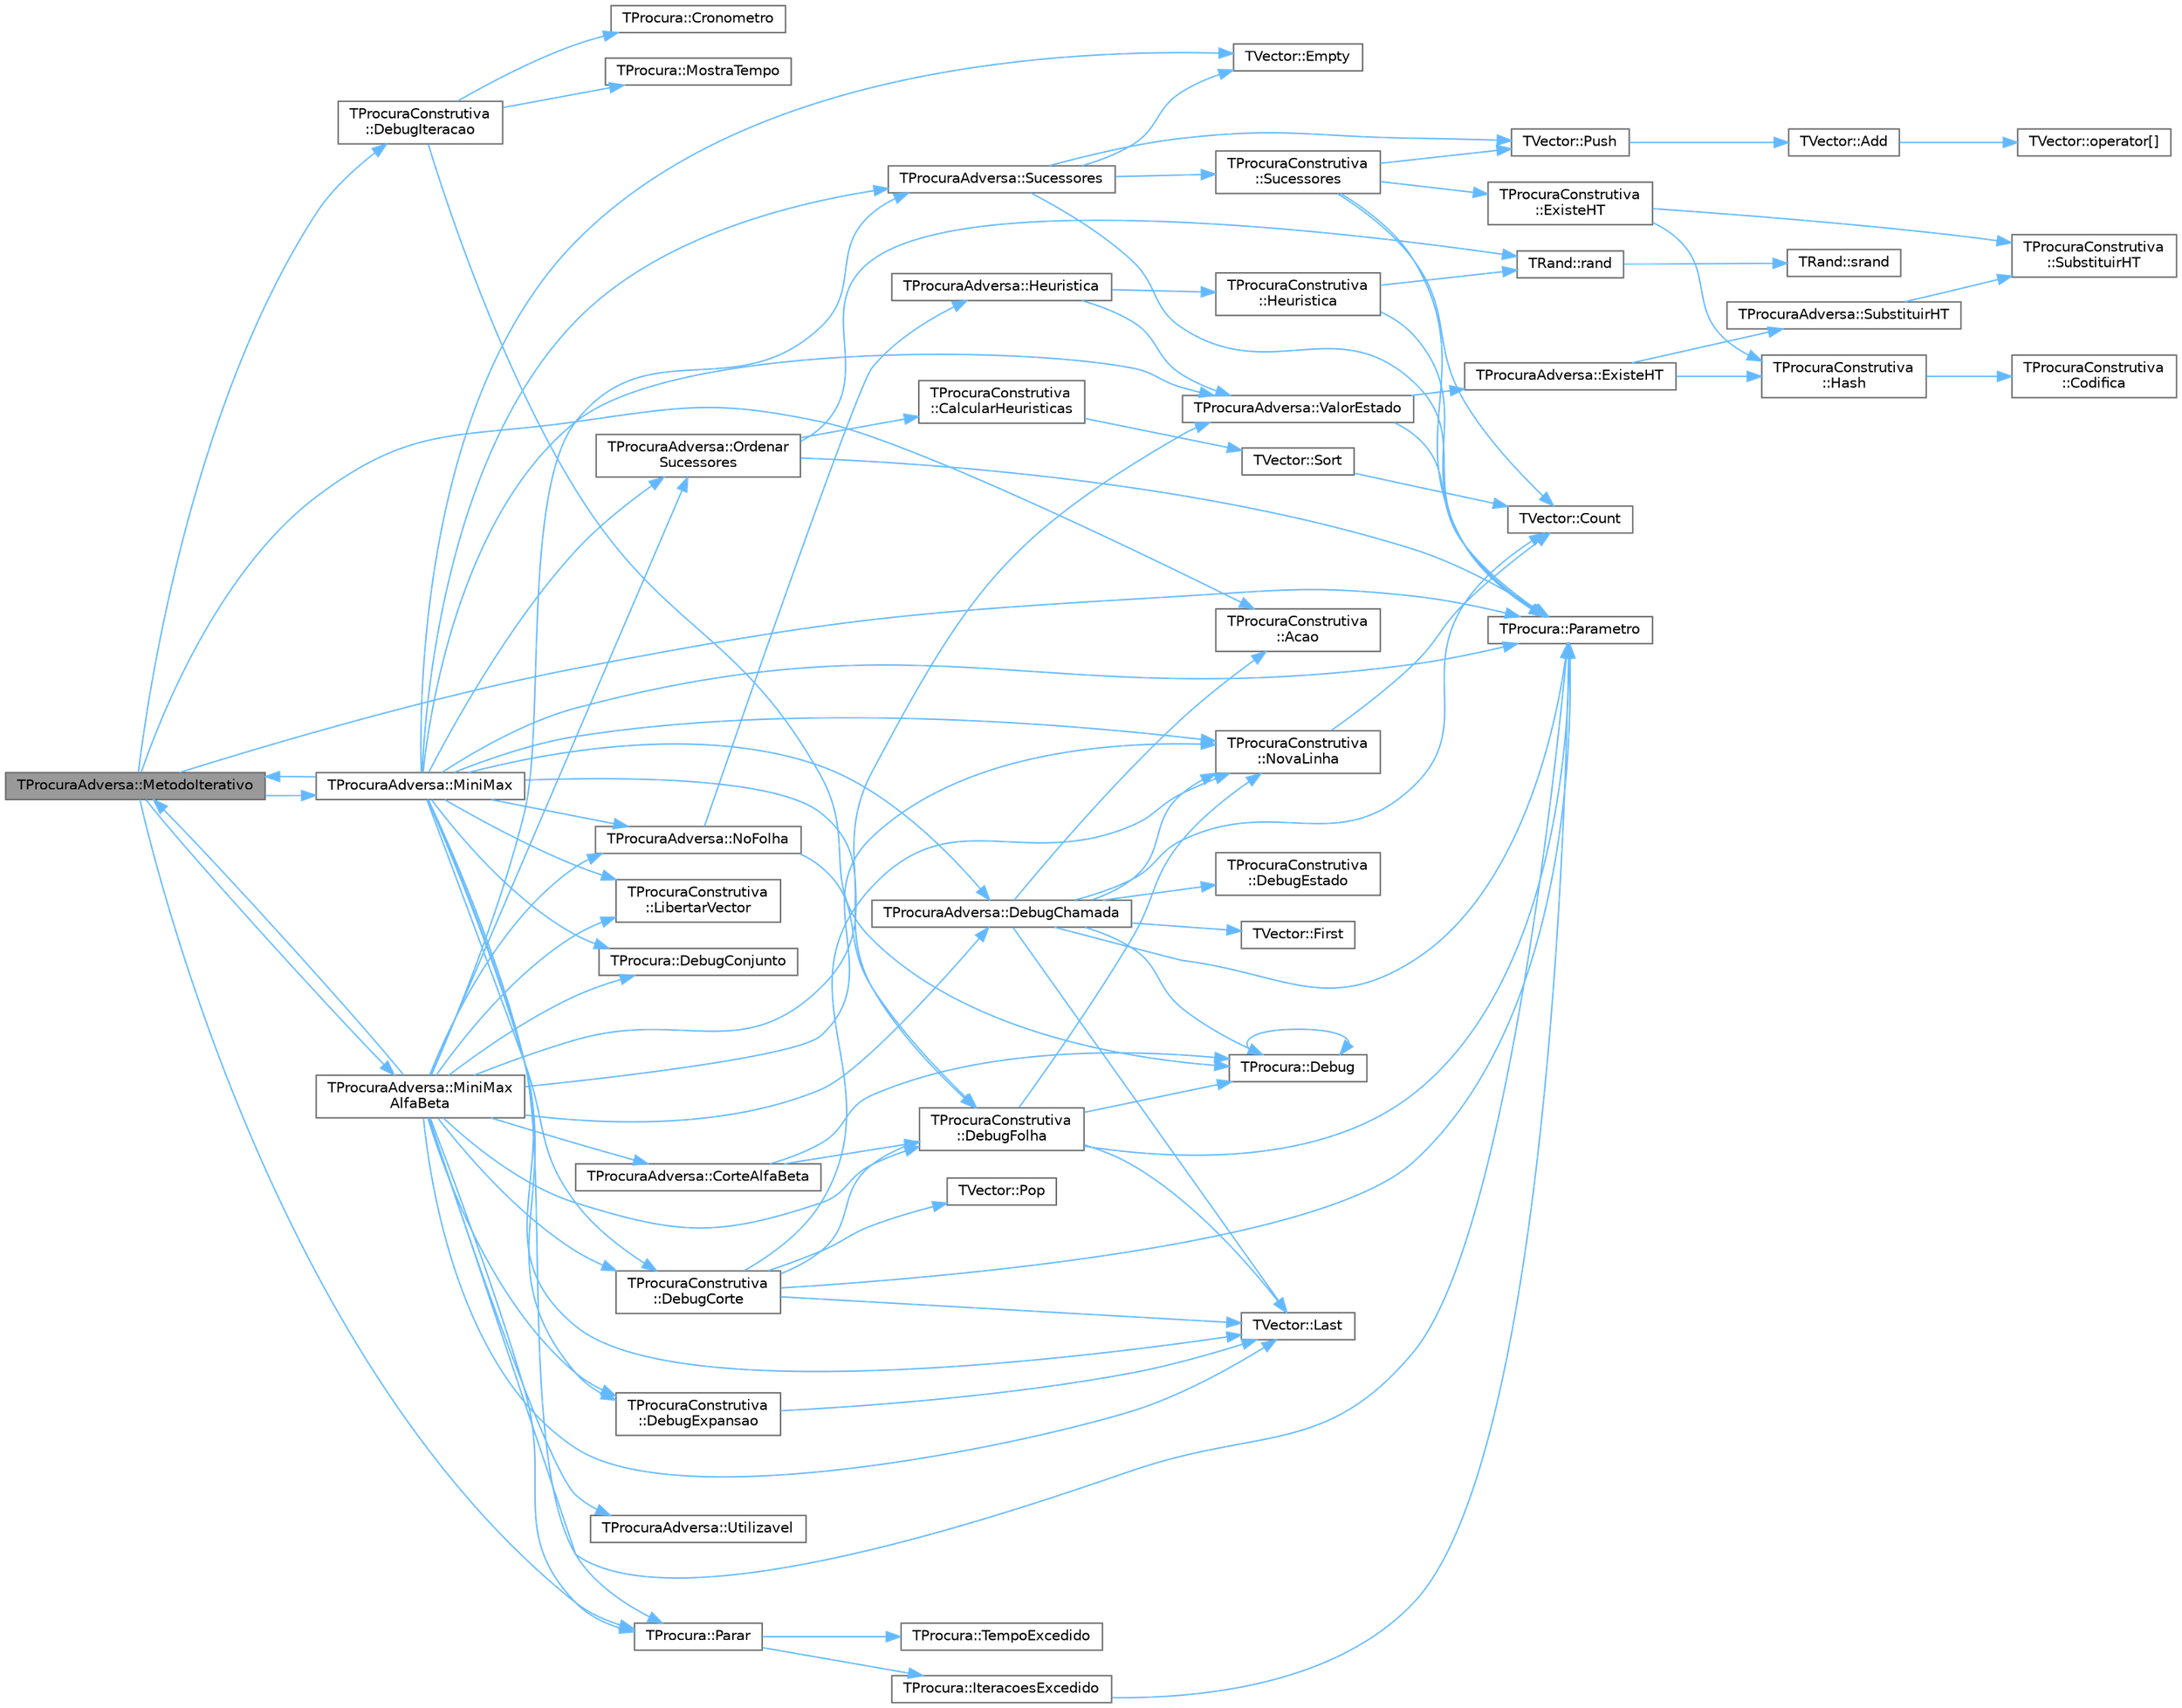 digraph "TProcuraAdversa::MetodoIterativo"
{
 // LATEX_PDF_SIZE
  bgcolor="transparent";
  edge [fontname=Helvetica,fontsize=10,labelfontname=Helvetica,labelfontsize=10];
  node [fontname=Helvetica,fontsize=10,shape=box,height=0.2,width=0.4];
  rankdir="LR";
  Node1 [id="Node000001",label="TProcuraAdversa::MetodoIterativo",height=0.2,width=0.4,color="gray40", fillcolor="grey60", style="filled", fontcolor="black",tooltip="iteração, aumentando o nível progressivamente"];
  Node1 -> Node2 [id="edge1_Node000001_Node000002",color="steelblue1",style="solid",tooltip=" "];
  Node2 [id="Node000002",label="TProcuraConstrutiva\l::Acao",height=0.2,width=0.4,color="grey40", fillcolor="white", style="filled",URL="$group__RedefinicaoSugerida.html#gacbc6e34f3a403d26d806f37b5cd739f6",tooltip="Retorna a ação (movimento, passo, jogada, lance, etc.) que gerou o sucessor."];
  Node1 -> Node3 [id="edge2_Node000001_Node000003",color="steelblue1",style="solid",tooltip=" "];
  Node3 [id="Node000003",label="TProcuraConstrutiva\l::DebugIteracao",height=0.2,width=0.4,color="grey40", fillcolor="white", style="filled",URL="$classTProcuraConstrutiva.html#ad94d8a7e8f5ed88723951ed5feaf65cb",tooltip=" "];
  Node3 -> Node4 [id="edge3_Node000003_Node000004",color="steelblue1",style="solid",tooltip=" "];
  Node4 [id="Node000004",label="TProcura::Cronometro",height=0.2,width=0.4,color="grey40", fillcolor="white", style="filled",URL="$classTProcura.html#adb09aa964fe750da7a383318cd0f48a0",tooltip="retorna o tempo em segundos desde que o cronómetro foi inicializado"];
  Node3 -> Node5 [id="edge4_Node000003_Node000005",color="steelblue1",style="solid",tooltip=" "];
  Node5 [id="Node000005",label="TProcura::Debug",height=0.2,width=0.4,color="grey40", fillcolor="white", style="filled",URL="$classTProcura.html#a0c5676c1b54ab6bdc1045b98aeafe456",tooltip="Mostra o estado no ecrã, para debug."];
  Node5 -> Node5 [id="edge5_Node000005_Node000005",color="steelblue1",style="solid",tooltip=" "];
  Node3 -> Node6 [id="edge6_Node000003_Node000006",color="steelblue1",style="solid",tooltip=" "];
  Node6 [id="Node000006",label="TProcura::MostraTempo",height=0.2,width=0.4,color="grey40", fillcolor="white", style="filled",URL="$classTProcura.html#a3bfb17b3b826cc2f593f950a227c3049",tooltip="Mostra tempo num formato humano."];
  Node1 -> Node7 [id="edge7_Node000001_Node000007",color="steelblue1",style="solid",tooltip=" "];
  Node7 [id="Node000007",label="TProcuraAdversa::MiniMax",height=0.2,width=0.4,color="grey40", fillcolor="white", style="filled",URL="$classTProcuraAdversa.html#a4d8542bcb03f17da8aa3038384104f24",tooltip="retorna o valor do estado actual, apos procura de profundidade nivel"];
  Node7 -> Node8 [id="edge8_Node000007_Node000008",color="steelblue1",style="solid",tooltip=" "];
  Node8 [id="Node000008",label="TProcuraAdversa::DebugChamada",height=0.2,width=0.4,color="grey40", fillcolor="white", style="filled",URL="$classTProcuraAdversa.html#ad88cb2a2f894ceda4c8ed67e775a96e0",tooltip=" "];
  Node8 -> Node2 [id="edge9_Node000008_Node000002",color="steelblue1",style="solid",tooltip=" "];
  Node8 -> Node9 [id="edge10_Node000008_Node000009",color="steelblue1",style="solid",tooltip=" "];
  Node9 [id="Node000009",label="TVector::Count",height=0.2,width=0.4,color="grey40", fillcolor="white", style="filled",URL="$classTVector.html#ac3c744d84543ca6e32859eb7dfccfeef",tooltip=" "];
  Node8 -> Node5 [id="edge11_Node000008_Node000005",color="steelblue1",style="solid",tooltip=" "];
  Node8 -> Node10 [id="edge12_Node000008_Node000010",color="steelblue1",style="solid",tooltip=" "];
  Node10 [id="Node000010",label="TProcuraConstrutiva\l::DebugEstado",height=0.2,width=0.4,color="grey40", fillcolor="white", style="filled",URL="$classTProcuraConstrutiva.html#a087454e58b5b8a30b2825ce44b007ae4",tooltip=" "];
  Node8 -> Node11 [id="edge13_Node000008_Node000011",color="steelblue1",style="solid",tooltip=" "];
  Node11 [id="Node000011",label="TVector::First",height=0.2,width=0.4,color="grey40", fillcolor="white", style="filled",URL="$classTVector.html#a05f29646493d42f3c77081b6031d70e5",tooltip=" "];
  Node8 -> Node12 [id="edge14_Node000008_Node000012",color="steelblue1",style="solid",tooltip=" "];
  Node12 [id="Node000012",label="TVector::Last",height=0.2,width=0.4,color="grey40", fillcolor="white", style="filled",URL="$classTVector.html#aa304d639c79ef2842f9951846c6292e3",tooltip=" "];
  Node8 -> Node13 [id="edge15_Node000008_Node000013",color="steelblue1",style="solid",tooltip=" "];
  Node13 [id="Node000013",label="TProcuraConstrutiva\l::NovaLinha",height=0.2,width=0.4,color="grey40", fillcolor="white", style="filled",URL="$classTProcuraConstrutiva.html#a7426b2abb333f77ef5d00ae46d5f2d32",tooltip=" "];
  Node13 -> Node9 [id="edge16_Node000013_Node000009",color="steelblue1",style="solid",tooltip=" "];
  Node8 -> Node14 [id="edge17_Node000008_Node000014",color="steelblue1",style="solid",tooltip=" "];
  Node14 [id="Node000014",label="TProcura::Parametro",height=0.2,width=0.4,color="grey40", fillcolor="white", style="filled",URL="$classTProcura.html#a0e9e692f29af8a5d5279a8647c800437",tooltip=" "];
  Node7 -> Node15 [id="edge18_Node000007_Node000015",color="steelblue1",style="solid",tooltip=" "];
  Node15 [id="Node000015",label="TProcura::DebugConjunto",height=0.2,width=0.4,color="grey40", fillcolor="white", style="filled",URL="$classTProcura.html#aeb0c13100562688b04050be9710eaf38",tooltip=" "];
  Node7 -> Node16 [id="edge19_Node000007_Node000016",color="steelblue1",style="solid",tooltip=" "];
  Node16 [id="Node000016",label="TProcuraConstrutiva\l::DebugCorte",height=0.2,width=0.4,color="grey40", fillcolor="white", style="filled",URL="$classTProcuraConstrutiva.html#a042ab47715ba45d53a86413415ea95fd",tooltip=" "];
  Node16 -> Node17 [id="edge20_Node000016_Node000017",color="steelblue1",style="solid",tooltip=" "];
  Node17 [id="Node000017",label="TProcuraConstrutiva\l::DebugFolha",height=0.2,width=0.4,color="grey40", fillcolor="white", style="filled",URL="$classTProcuraConstrutiva.html#a2916a3eba76527ca857dfddd67429dfd",tooltip=" "];
  Node17 -> Node5 [id="edge21_Node000017_Node000005",color="steelblue1",style="solid",tooltip=" "];
  Node17 -> Node12 [id="edge22_Node000017_Node000012",color="steelblue1",style="solid",tooltip=" "];
  Node17 -> Node13 [id="edge23_Node000017_Node000013",color="steelblue1",style="solid",tooltip=" "];
  Node17 -> Node14 [id="edge24_Node000017_Node000014",color="steelblue1",style="solid",tooltip=" "];
  Node16 -> Node12 [id="edge25_Node000016_Node000012",color="steelblue1",style="solid",tooltip=" "];
  Node16 -> Node13 [id="edge26_Node000016_Node000013",color="steelblue1",style="solid",tooltip=" "];
  Node16 -> Node14 [id="edge27_Node000016_Node000014",color="steelblue1",style="solid",tooltip=" "];
  Node16 -> Node18 [id="edge28_Node000016_Node000018",color="steelblue1",style="solid",tooltip=" "];
  Node18 [id="Node000018",label="TVector::Pop",height=0.2,width=0.4,color="grey40", fillcolor="white", style="filled",URL="$classTVector.html#a3249913626d54e46b07e168ce1f05d87",tooltip=" "];
  Node7 -> Node19 [id="edge29_Node000007_Node000019",color="steelblue1",style="solid",tooltip=" "];
  Node19 [id="Node000019",label="TProcuraConstrutiva\l::DebugExpansao",height=0.2,width=0.4,color="grey40", fillcolor="white", style="filled",URL="$classTProcuraConstrutiva.html#aca28af2f2cc4d31b83f5f2b83c246f96",tooltip=" "];
  Node19 -> Node12 [id="edge30_Node000019_Node000012",color="steelblue1",style="solid",tooltip=" "];
  Node7 -> Node17 [id="edge31_Node000007_Node000017",color="steelblue1",style="solid",tooltip=" "];
  Node7 -> Node20 [id="edge32_Node000007_Node000020",color="steelblue1",style="solid",tooltip=" "];
  Node20 [id="Node000020",label="TVector::Empty",height=0.2,width=0.4,color="grey40", fillcolor="white", style="filled",URL="$classTVector.html#a4f242a23bca606a1d0c8f75115b1fde9",tooltip=" "];
  Node7 -> Node12 [id="edge33_Node000007_Node000012",color="steelblue1",style="solid",tooltip=" "];
  Node7 -> Node21 [id="edge34_Node000007_Node000021",color="steelblue1",style="solid",tooltip=" "];
  Node21 [id="Node000021",label="TProcuraConstrutiva\l::LibertarVector",height=0.2,width=0.4,color="grey40", fillcolor="white", style="filled",URL="$classTProcuraConstrutiva.html#a976f17b2b53ce9ffc7d1795d291262df",tooltip=" "];
  Node7 -> Node1 [id="edge35_Node000007_Node000001",color="steelblue1",style="solid",tooltip=" "];
  Node7 -> Node22 [id="edge36_Node000007_Node000022",color="steelblue1",style="solid",tooltip=" "];
  Node22 [id="Node000022",label="TProcuraAdversa::NoFolha",height=0.2,width=0.4,color="grey40", fillcolor="white", style="filled",URL="$classTProcuraAdversa.html#a01ed7d4718647eb52723ecffaf68aa4b",tooltip="fim da procura, por corte de nível (ou não haver sucessores), retornar heurística"];
  Node22 -> Node17 [id="edge37_Node000022_Node000017",color="steelblue1",style="solid",tooltip=" "];
  Node22 -> Node23 [id="edge38_Node000022_Node000023",color="steelblue1",style="solid",tooltip=" "];
  Node23 [id="Node000023",label="TProcuraAdversa::Heuristica",height=0.2,width=0.4,color="grey40", fillcolor="white", style="filled",URL="$classTProcuraAdversa.html#a75e148ba0a922339333940828366aed6",tooltip="chamar após calcular a heurística (grava o valor, dependendo da parametrização)"];
  Node23 -> Node24 [id="edge39_Node000023_Node000024",color="steelblue1",style="solid",tooltip=" "];
  Node24 [id="Node000024",label="TProcuraConstrutiva\l::Heuristica",height=0.2,width=0.4,color="grey40", fillcolor="white", style="filled",URL="$group__RedefinicaoSugerida.html#ga0e8bb1bd33683545dc4f8f6329548b40",tooltip="Função para calcular quanto falta para o final, o valor da heurística."];
  Node24 -> Node14 [id="edge40_Node000024_Node000014",color="steelblue1",style="solid",tooltip=" "];
  Node24 -> Node25 [id="edge41_Node000024_Node000025",color="steelblue1",style="solid",tooltip=" "];
  Node25 [id="Node000025",label="TRand::rand",height=0.2,width=0.4,color="grey40", fillcolor="white", style="filled",URL="$namespaceTRand.html#a8f8ec155d796c5586198ac75eb966d4f",tooltip="Retorna o próximo valor pseudo-aleatório."];
  Node25 -> Node26 [id="edge42_Node000025_Node000026",color="steelblue1",style="solid",tooltip=" "];
  Node26 [id="Node000026",label="TRand::srand",height=0.2,width=0.4,color="grey40", fillcolor="white", style="filled",URL="$namespaceTRand.html#ad0b319d6f58ab6820b001b4e3d3ae245",tooltip="Inicializa a semente da geração pseudo-aleatória."];
  Node23 -> Node27 [id="edge43_Node000023_Node000027",color="steelblue1",style="solid",tooltip=" "];
  Node27 [id="Node000027",label="TProcuraAdversa::ValorEstado",height=0.2,width=0.4,color="grey40", fillcolor="white", style="filled",URL="$classTProcuraAdversa.html#a9c95c246b28345f0d515a9083ffd646d",tooltip="ler ou gravar o melhor valor conhecido"];
  Node27 -> Node28 [id="edge44_Node000027_Node000028",color="steelblue1",style="solid",tooltip=" "];
  Node28 [id="Node000028",label="TProcuraAdversa::ExisteHT",height=0.2,width=0.4,color="grey40", fillcolor="white", style="filled",URL="$classTProcuraAdversa.html#ad01434aae577cafdb636f82ba2815215",tooltip=" "];
  Node28 -> Node29 [id="edge45_Node000028_Node000029",color="steelblue1",style="solid",tooltip=" "];
  Node29 [id="Node000029",label="TProcuraConstrutiva\l::Hash",height=0.2,width=0.4,color="grey40", fillcolor="white", style="filled",URL="$classTProcuraConstrutiva.html#a70375188a6ee7775bc842a3e64f8e35c",tooltip=" "];
  Node29 -> Node30 [id="edge46_Node000029_Node000030",color="steelblue1",style="solid",tooltip=" "];
  Node30 [id="Node000030",label="TProcuraConstrutiva\l::Codifica",height=0.2,width=0.4,color="grey40", fillcolor="white", style="filled",URL="$group__RedefinicaoSugerida.html#ga5ff46e85c8f1394c2502f17025284c11",tooltip="Codifica o estado para um vetor de inteiros de 64 bits."];
  Node28 -> Node31 [id="edge47_Node000028_Node000031",color="steelblue1",style="solid",tooltip=" "];
  Node31 [id="Node000031",label="TProcuraAdversa::SubstituirHT",height=0.2,width=0.4,color="grey40", fillcolor="white", style="filled",URL="$classTProcuraAdversa.html#ab13f514d86e599dc15a682e6a6199987",tooltip=" "];
  Node31 -> Node32 [id="edge48_Node000031_Node000032",color="steelblue1",style="solid",tooltip=" "];
  Node32 [id="Node000032",label="TProcuraConstrutiva\l::SubstituirHT",height=0.2,width=0.4,color="grey40", fillcolor="white", style="filled",URL="$classTProcuraConstrutiva.html#a99b7a74f16f5a1b63b12bf629b902057",tooltip=" "];
  Node27 -> Node14 [id="edge49_Node000027_Node000014",color="steelblue1",style="solid",tooltip=" "];
  Node7 -> Node13 [id="edge50_Node000007_Node000013",color="steelblue1",style="solid",tooltip=" "];
  Node7 -> Node33 [id="edge51_Node000007_Node000033",color="steelblue1",style="solid",tooltip=" "];
  Node33 [id="Node000033",label="TProcuraAdversa::Ordenar\lSucessores",height=0.2,width=0.4,color="grey40", fillcolor="white", style="filled",URL="$classTProcuraAdversa.html#a369a3b5182150b22fd6deb0d46916d49",tooltip=" "];
  Node33 -> Node34 [id="edge52_Node000033_Node000034",color="steelblue1",style="solid",tooltip=" "];
  Node34 [id="Node000034",label="TProcuraConstrutiva\l::CalcularHeuristicas",height=0.2,width=0.4,color="grey40", fillcolor="white", style="filled",URL="$classTProcuraConstrutiva.html#a640e74c9b6cd340761db671438ad679e",tooltip=" "];
  Node34 -> Node35 [id="edge53_Node000034_Node000035",color="steelblue1",style="solid",tooltip=" "];
  Node35 [id="Node000035",label="TVector::Sort",height=0.2,width=0.4,color="grey40", fillcolor="white", style="filled",URL="$classTVector.html#a6006a477a6794ac80c97cc35c8925699",tooltip="Ordena todo o vetor, opcionalmente devolvendo índices ordenados."];
  Node35 -> Node9 [id="edge54_Node000035_Node000009",color="steelblue1",style="solid",tooltip=" "];
  Node33 -> Node14 [id="edge55_Node000033_Node000014",color="steelblue1",style="solid",tooltip=" "];
  Node33 -> Node25 [id="edge56_Node000033_Node000025",color="steelblue1",style="solid",tooltip=" "];
  Node7 -> Node14 [id="edge57_Node000007_Node000014",color="steelblue1",style="solid",tooltip=" "];
  Node7 -> Node36 [id="edge58_Node000007_Node000036",color="steelblue1",style="solid",tooltip=" "];
  Node36 [id="Node000036",label="TProcura::Parar",height=0.2,width=0.4,color="grey40", fillcolor="white", style="filled",URL="$classTProcura.html#a7952e187e1b0ae0ca52edab157223179",tooltip="Verifica se a procura deve ser interrompida."];
  Node36 -> Node37 [id="edge59_Node000036_Node000037",color="steelblue1",style="solid",tooltip=" "];
  Node37 [id="Node000037",label="TProcura::IteracoesExcedido",height=0.2,width=0.4,color="grey40", fillcolor="white", style="filled",URL="$classTProcura.html#a73463e33b889e6053ee32220e0514a2c",tooltip=" "];
  Node37 -> Node14 [id="edge60_Node000037_Node000014",color="steelblue1",style="solid",tooltip=" "];
  Node36 -> Node38 [id="edge61_Node000036_Node000038",color="steelblue1",style="solid",tooltip=" "];
  Node38 [id="Node000038",label="TProcura::TempoExcedido",height=0.2,width=0.4,color="grey40", fillcolor="white", style="filled",URL="$classTProcura.html#afa3015ac104b603930d3f60a34c09fff",tooltip=" "];
  Node7 -> Node39 [id="edge62_Node000007_Node000039",color="steelblue1",style="solid",tooltip=" "];
  Node39 [id="Node000039",label="TProcuraAdversa::Sucessores",height=0.2,width=0.4,color="grey40", fillcolor="white", style="filled",URL="$classTProcuraAdversa.html#a6870779a8413eb398f9037514f8936aa",tooltip="Coloca em sucessores a lista de estados sucessores."];
  Node39 -> Node20 [id="edge63_Node000039_Node000020",color="steelblue1",style="solid",tooltip=" "];
  Node39 -> Node14 [id="edge64_Node000039_Node000014",color="steelblue1",style="solid",tooltip=" "];
  Node39 -> Node40 [id="edge65_Node000039_Node000040",color="steelblue1",style="solid",tooltip=" "];
  Node40 [id="Node000040",label="TVector::Push",height=0.2,width=0.4,color="grey40", fillcolor="white", style="filled",URL="$classTVector.html#afd25458f77157e6e8aa4ba0e6be3fb64",tooltip=" "];
  Node40 -> Node41 [id="edge66_Node000040_Node000041",color="steelblue1",style="solid",tooltip=" "];
  Node41 [id="Node000041",label="TVector::Add",height=0.2,width=0.4,color="grey40", fillcolor="white", style="filled",URL="$classTVector.html#aa28afdd47b27c5e004fc75b86d6f66a6",tooltip=" "];
  Node41 -> Node42 [id="edge67_Node000041_Node000042",color="steelblue1",style="solid",tooltip=" "];
  Node42 [id="Node000042",label="TVector::operator[]",height=0.2,width=0.4,color="grey40", fillcolor="white", style="filled",URL="$classTVector.html#a372a42fd7c4a94fee43db36d6a339b33",tooltip="Acesso por índice com auto-expansão."];
  Node39 -> Node43 [id="edge68_Node000039_Node000043",color="steelblue1",style="solid",tooltip=" "];
  Node43 [id="Node000043",label="TProcuraConstrutiva\l::Sucessores",height=0.2,width=0.4,color="grey40", fillcolor="white", style="filled",URL="$group__RedefinicaoMandatoria.html#ga0a13570d2f5a21296e3c10c2780e170c",tooltip="Coloca em sucessores a lista de estados sucessores."];
  Node43 -> Node9 [id="edge69_Node000043_Node000009",color="steelblue1",style="solid",tooltip=" "];
  Node43 -> Node44 [id="edge70_Node000043_Node000044",color="steelblue1",style="solid",tooltip=" "];
  Node44 [id="Node000044",label="TProcuraConstrutiva\l::ExisteHT",height=0.2,width=0.4,color="grey40", fillcolor="white", style="filled",URL="$classTProcuraConstrutiva.html#ad7857beab462b4b09a37e70cc9c787ac",tooltip=" "];
  Node44 -> Node29 [id="edge71_Node000044_Node000029",color="steelblue1",style="solid",tooltip=" "];
  Node44 -> Node32 [id="edge72_Node000044_Node000032",color="steelblue1",style="solid",tooltip=" "];
  Node43 -> Node14 [id="edge73_Node000043_Node000014",color="steelblue1",style="solid",tooltip=" "];
  Node43 -> Node40 [id="edge74_Node000043_Node000040",color="steelblue1",style="solid",tooltip=" "];
  Node7 -> Node27 [id="edge75_Node000007_Node000027",color="steelblue1",style="solid",tooltip=" "];
  Node1 -> Node45 [id="edge76_Node000001_Node000045",color="steelblue1",style="solid",tooltip=" "];
  Node45 [id="Node000045",label="TProcuraAdversa::MiniMax\lAlfaBeta",height=0.2,width=0.4,color="grey40", fillcolor="white", style="filled",URL="$classTProcuraAdversa.html#adb3f857b1c8b3ee26682e335dc6ed601",tooltip="retorna o valor do estado actual, apos procura de profundidade nivel. Idêntico a MiniMax"];
  Node45 -> Node46 [id="edge77_Node000045_Node000046",color="steelblue1",style="solid",tooltip=" "];
  Node46 [id="Node000046",label="TProcuraAdversa::CorteAlfaBeta",height=0.2,width=0.4,color="grey40", fillcolor="white", style="filled",URL="$classTProcuraAdversa.html#a816a0a735f6f4379338a330e0ff19fa5",tooltip="verifica se há um corte alfa/beta, atualizando alfa e beta"];
  Node46 -> Node5 [id="edge78_Node000046_Node000005",color="steelblue1",style="solid",tooltip=" "];
  Node46 -> Node17 [id="edge79_Node000046_Node000017",color="steelblue1",style="solid",tooltip=" "];
  Node45 -> Node8 [id="edge80_Node000045_Node000008",color="steelblue1",style="solid",tooltip=" "];
  Node45 -> Node15 [id="edge81_Node000045_Node000015",color="steelblue1",style="solid",tooltip=" "];
  Node45 -> Node16 [id="edge82_Node000045_Node000016",color="steelblue1",style="solid",tooltip=" "];
  Node45 -> Node19 [id="edge83_Node000045_Node000019",color="steelblue1",style="solid",tooltip=" "];
  Node45 -> Node17 [id="edge84_Node000045_Node000017",color="steelblue1",style="solid",tooltip=" "];
  Node45 -> Node12 [id="edge85_Node000045_Node000012",color="steelblue1",style="solid",tooltip=" "];
  Node45 -> Node21 [id="edge86_Node000045_Node000021",color="steelblue1",style="solid",tooltip=" "];
  Node45 -> Node1 [id="edge87_Node000045_Node000001",color="steelblue1",style="solid",tooltip=" "];
  Node45 -> Node22 [id="edge88_Node000045_Node000022",color="steelblue1",style="solid",tooltip=" "];
  Node45 -> Node13 [id="edge89_Node000045_Node000013",color="steelblue1",style="solid",tooltip=" "];
  Node45 -> Node33 [id="edge90_Node000045_Node000033",color="steelblue1",style="solid",tooltip=" "];
  Node45 -> Node14 [id="edge91_Node000045_Node000014",color="steelblue1",style="solid",tooltip=" "];
  Node45 -> Node36 [id="edge92_Node000045_Node000036",color="steelblue1",style="solid",tooltip=" "];
  Node45 -> Node39 [id="edge93_Node000045_Node000039",color="steelblue1",style="solid",tooltip=" "];
  Node45 -> Node47 [id="edge94_Node000045_Node000047",color="steelblue1",style="solid",tooltip=" "];
  Node47 [id="Node000047",label="TProcuraAdversa::Utilizavel",height=0.2,width=0.4,color="grey40", fillcolor="white", style="filled",URL="$classTProcuraAdversa.html#ac419ad4d242b6789e5ed03431f0cbc4a",tooltip="ver se o valor obtido é utilizável no contexto atual"];
  Node45 -> Node27 [id="edge95_Node000045_Node000027",color="steelblue1",style="solid",tooltip=" "];
  Node1 -> Node14 [id="edge96_Node000001_Node000014",color="steelblue1",style="solid",tooltip=" "];
  Node1 -> Node36 [id="edge97_Node000001_Node000036",color="steelblue1",style="solid",tooltip=" "];
}
